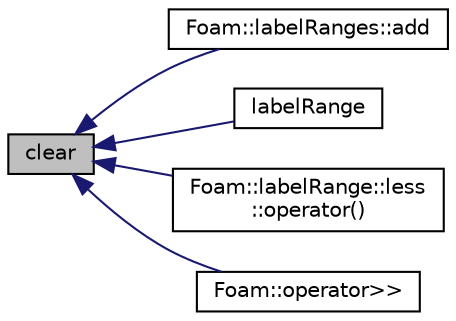 digraph "clear"
{
  bgcolor="transparent";
  edge [fontname="Helvetica",fontsize="10",labelfontname="Helvetica",labelfontsize="10"];
  node [fontname="Helvetica",fontsize="10",shape=record];
  rankdir="LR";
  Node1 [label="clear",height=0.2,width=0.4,color="black", fillcolor="grey75", style="filled", fontcolor="black"];
  Node1 -> Node2 [dir="back",color="midnightblue",fontsize="10",style="solid",fontname="Helvetica"];
  Node2 [label="Foam::labelRanges::add",height=0.2,width=0.4,color="black",URL="$a01253.html#a2a9b5231256cea35a9d3851f2d1bb9fc",tooltip="Add the range to the list. "];
  Node1 -> Node3 [dir="back",color="midnightblue",fontsize="10",style="solid",fontname="Helvetica"];
  Node3 [label="labelRange",height=0.2,width=0.4,color="black",URL="$a01252.html#a105537662caf77ace8c19235176e9229",tooltip="Construct a range. "];
  Node1 -> Node4 [dir="back",color="midnightblue",fontsize="10",style="solid",fontname="Helvetica"];
  Node4 [label="Foam::labelRange::less\l::operator()",height=0.2,width=0.4,color="black",URL="$a01300.html#ac344b0e40533f879d3f038d772980a2a"];
  Node1 -> Node5 [dir="back",color="midnightblue",fontsize="10",style="solid",fontname="Helvetica"];
  Node5 [label="Foam::operator\>\>",height=0.2,width=0.4,color="black",URL="$a10733.html#aa75e194580396c023b609dcfcb5397a2"];
}
